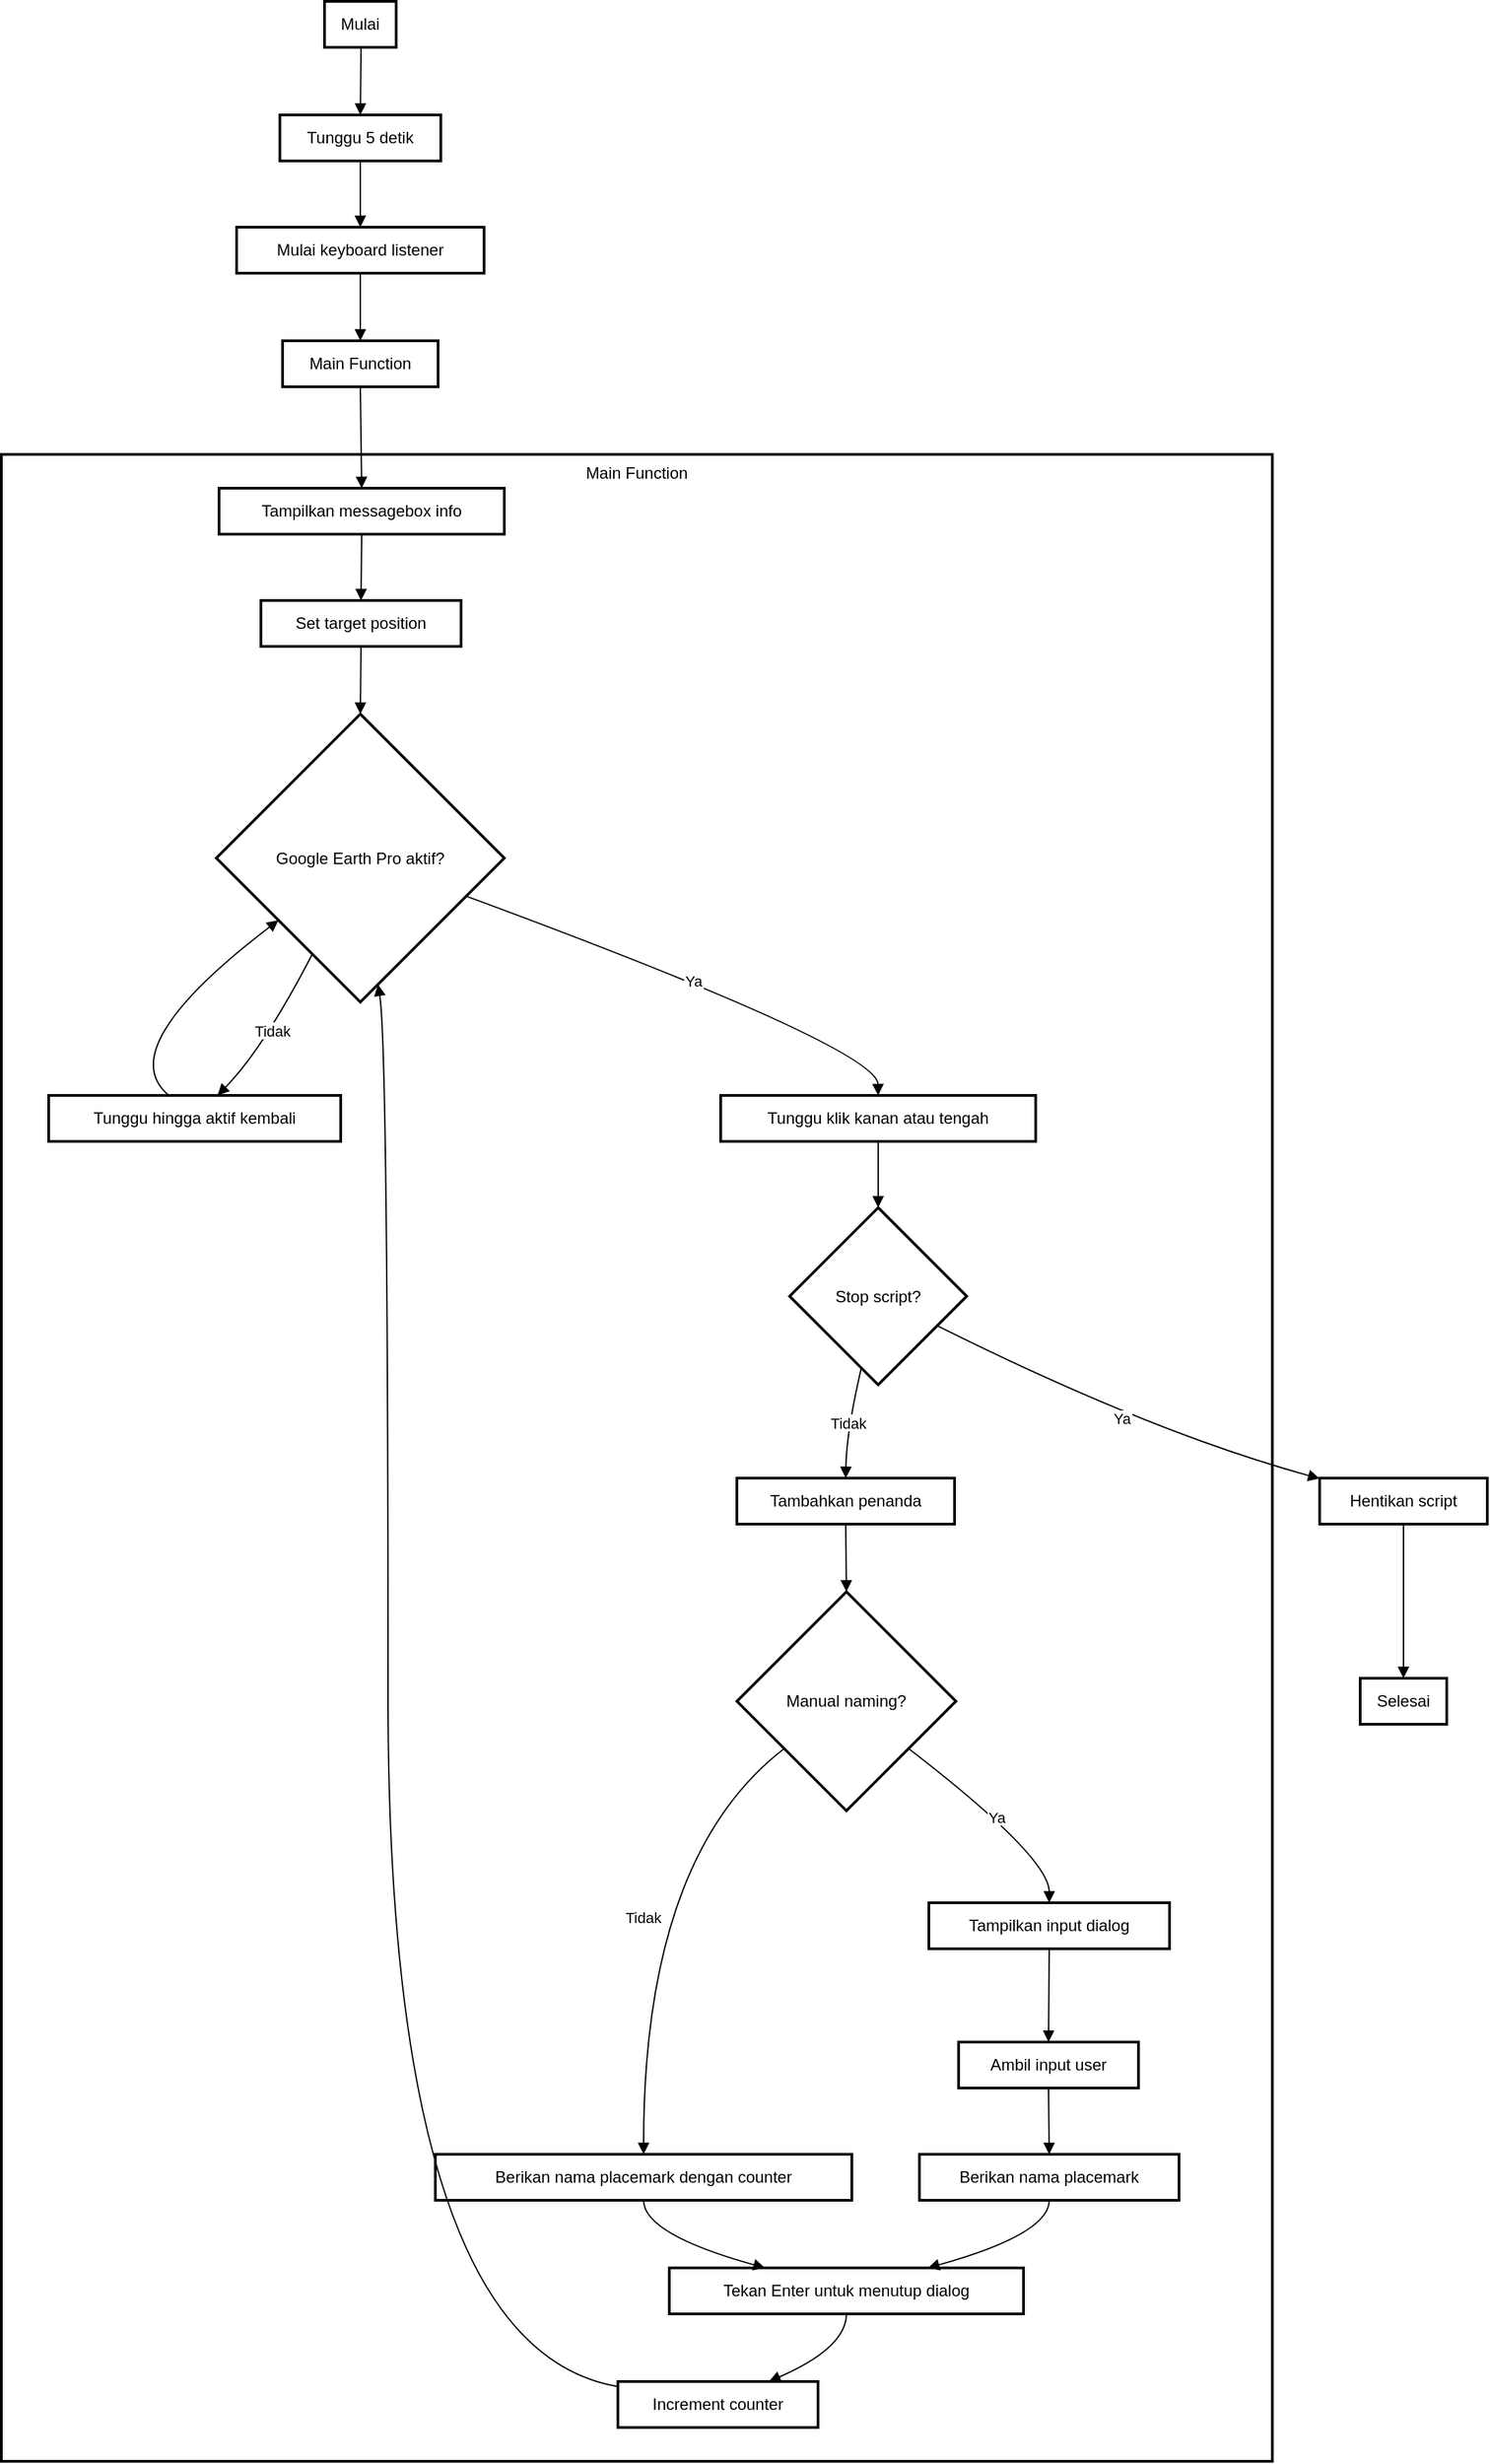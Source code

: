 <mxfile version="24.6.5" type="github">
  <diagram name="Halaman-1" id="OLjLeM280QQ_xti5l3NV">
    <mxGraphModel dx="794" dy="394" grid="1" gridSize="10" guides="1" tooltips="1" connect="1" arrows="1" fold="1" page="1" pageScale="1" pageWidth="827" pageHeight="1169" math="0" shadow="0">
      <root>
        <mxCell id="0" />
        <mxCell id="1" parent="0" />
        <mxCell id="S-k9peW-Ckl5QhjsJ4RO-44" value="Main Function" style="whiteSpace=wrap;strokeWidth=2;verticalAlign=top;" vertex="1" parent="1">
          <mxGeometry x="30" y="535" width="940" height="1484" as="geometry" />
        </mxCell>
        <mxCell id="S-k9peW-Ckl5QhjsJ4RO-45" value="Tampilkan messagebox info" style="whiteSpace=wrap;strokeWidth=2;" vertex="1" parent="1">
          <mxGeometry x="191" y="560" width="211" height="34" as="geometry" />
        </mxCell>
        <mxCell id="S-k9peW-Ckl5QhjsJ4RO-46" value="Set target position" style="whiteSpace=wrap;strokeWidth=2;" vertex="1" parent="1">
          <mxGeometry x="222" y="643" width="148" height="34" as="geometry" />
        </mxCell>
        <mxCell id="S-k9peW-Ckl5QhjsJ4RO-47" value="Google Earth Pro aktif?" style="rhombus;strokeWidth=2;whiteSpace=wrap;" vertex="1" parent="1">
          <mxGeometry x="189" y="727" width="213" height="213" as="geometry" />
        </mxCell>
        <mxCell id="S-k9peW-Ckl5QhjsJ4RO-48" value="Tunggu hingga aktif kembali" style="whiteSpace=wrap;strokeWidth=2;" vertex="1" parent="1">
          <mxGeometry x="65" y="1009" width="216" height="34" as="geometry" />
        </mxCell>
        <mxCell id="S-k9peW-Ckl5QhjsJ4RO-49" value="Tunggu klik kanan atau tengah" style="whiteSpace=wrap;strokeWidth=2;" vertex="1" parent="1">
          <mxGeometry x="562" y="1009" width="233" height="34" as="geometry" />
        </mxCell>
        <mxCell id="S-k9peW-Ckl5QhjsJ4RO-50" value="Stop script?" style="rhombus;strokeWidth=2;whiteSpace=wrap;" vertex="1" parent="1">
          <mxGeometry x="613" y="1092" width="131" height="131" as="geometry" />
        </mxCell>
        <mxCell id="S-k9peW-Ckl5QhjsJ4RO-51" value="Tambahkan penanda" style="whiteSpace=wrap;strokeWidth=2;" vertex="1" parent="1">
          <mxGeometry x="574" y="1292" width="161" height="34" as="geometry" />
        </mxCell>
        <mxCell id="S-k9peW-Ckl5QhjsJ4RO-52" value="Manual naming?" style="rhombus;strokeWidth=2;whiteSpace=wrap;" vertex="1" parent="1">
          <mxGeometry x="574" y="1376" width="162" height="162" as="geometry" />
        </mxCell>
        <mxCell id="S-k9peW-Ckl5QhjsJ4RO-53" value="Tampilkan input dialog" style="whiteSpace=wrap;strokeWidth=2;" vertex="1" parent="1">
          <mxGeometry x="716" y="1606" width="178" height="34" as="geometry" />
        </mxCell>
        <mxCell id="S-k9peW-Ckl5QhjsJ4RO-54" value="Ambil input user" style="whiteSpace=wrap;strokeWidth=2;" vertex="1" parent="1">
          <mxGeometry x="738" y="1709" width="133" height="34" as="geometry" />
        </mxCell>
        <mxCell id="S-k9peW-Ckl5QhjsJ4RO-55" value="Berikan nama placemark" style="whiteSpace=wrap;strokeWidth=2;" vertex="1" parent="1">
          <mxGeometry x="709" y="1792" width="192" height="34" as="geometry" />
        </mxCell>
        <mxCell id="S-k9peW-Ckl5QhjsJ4RO-56" value="Berikan nama placemark dengan counter" style="whiteSpace=wrap;strokeWidth=2;" vertex="1" parent="1">
          <mxGeometry x="351" y="1792" width="308" height="34" as="geometry" />
        </mxCell>
        <mxCell id="S-k9peW-Ckl5QhjsJ4RO-57" value="Tekan Enter untuk menutup dialog" style="whiteSpace=wrap;strokeWidth=2;" vertex="1" parent="1">
          <mxGeometry x="524" y="1876" width="262" height="34" as="geometry" />
        </mxCell>
        <mxCell id="S-k9peW-Ckl5QhjsJ4RO-58" value="Increment counter" style="whiteSpace=wrap;strokeWidth=2;" vertex="1" parent="1">
          <mxGeometry x="486" y="1960" width="148" height="34" as="geometry" />
        </mxCell>
        <mxCell id="S-k9peW-Ckl5QhjsJ4RO-59" value="Mulai" style="whiteSpace=wrap;strokeWidth=2;" vertex="1" parent="1">
          <mxGeometry x="269" y="200" width="53" height="34" as="geometry" />
        </mxCell>
        <mxCell id="S-k9peW-Ckl5QhjsJ4RO-60" value="Tunggu 5 detik" style="whiteSpace=wrap;strokeWidth=2;" vertex="1" parent="1">
          <mxGeometry x="236" y="284" width="119" height="34" as="geometry" />
        </mxCell>
        <mxCell id="S-k9peW-Ckl5QhjsJ4RO-61" value="Mulai keyboard listener" style="whiteSpace=wrap;strokeWidth=2;" vertex="1" parent="1">
          <mxGeometry x="204" y="367" width="183" height="34" as="geometry" />
        </mxCell>
        <mxCell id="S-k9peW-Ckl5QhjsJ4RO-62" value="Main Function" style="whiteSpace=wrap;strokeWidth=2;" vertex="1" parent="1">
          <mxGeometry x="238" y="451" width="115" height="34" as="geometry" />
        </mxCell>
        <mxCell id="S-k9peW-Ckl5QhjsJ4RO-63" value="Hentikan script" style="whiteSpace=wrap;strokeWidth=2;" vertex="1" parent="1">
          <mxGeometry x="1005" y="1292" width="124" height="34" as="geometry" />
        </mxCell>
        <mxCell id="S-k9peW-Ckl5QhjsJ4RO-64" value="Selesai" style="whiteSpace=wrap;strokeWidth=2;" vertex="1" parent="1">
          <mxGeometry x="1035" y="1440" width="64" height="34" as="geometry" />
        </mxCell>
        <mxCell id="S-k9peW-Ckl5QhjsJ4RO-65" value="" style="curved=1;startArrow=none;endArrow=block;exitX=0.51;exitY=0.99;entryX=0.5;entryY=-0.01;rounded=0;" edge="1" parent="1" source="S-k9peW-Ckl5QhjsJ4RO-59" target="S-k9peW-Ckl5QhjsJ4RO-60">
          <mxGeometry relative="1" as="geometry">
            <Array as="points" />
          </mxGeometry>
        </mxCell>
        <mxCell id="S-k9peW-Ckl5QhjsJ4RO-66" value="" style="curved=1;startArrow=none;endArrow=block;exitX=0.5;exitY=0.98;entryX=0.5;entryY=0.01;rounded=0;" edge="1" parent="1" source="S-k9peW-Ckl5QhjsJ4RO-60" target="S-k9peW-Ckl5QhjsJ4RO-61">
          <mxGeometry relative="1" as="geometry">
            <Array as="points" />
          </mxGeometry>
        </mxCell>
        <mxCell id="S-k9peW-Ckl5QhjsJ4RO-67" value="" style="curved=1;startArrow=none;endArrow=block;exitX=0.5;exitY=1;entryX=0.5;entryY=0;rounded=0;" edge="1" parent="1" source="S-k9peW-Ckl5QhjsJ4RO-61" target="S-k9peW-Ckl5QhjsJ4RO-62">
          <mxGeometry relative="1" as="geometry">
            <Array as="points" />
          </mxGeometry>
        </mxCell>
        <mxCell id="S-k9peW-Ckl5QhjsJ4RO-68" value="" style="curved=1;startArrow=none;endArrow=block;exitX=0.5;exitY=0.99;entryX=0.5;entryY=-0.01;rounded=0;" edge="1" parent="1" source="S-k9peW-Ckl5QhjsJ4RO-62" target="S-k9peW-Ckl5QhjsJ4RO-45">
          <mxGeometry relative="1" as="geometry">
            <Array as="points" />
          </mxGeometry>
        </mxCell>
        <mxCell id="S-k9peW-Ckl5QhjsJ4RO-69" value="" style="curved=1;startArrow=none;endArrow=block;exitX=0.5;exitY=0.98;entryX=0.5;entryY=0.01;rounded=0;" edge="1" parent="1" source="S-k9peW-Ckl5QhjsJ4RO-45" target="S-k9peW-Ckl5QhjsJ4RO-46">
          <mxGeometry relative="1" as="geometry">
            <Array as="points" />
          </mxGeometry>
        </mxCell>
        <mxCell id="S-k9peW-Ckl5QhjsJ4RO-70" value="" style="curved=1;startArrow=none;endArrow=block;exitX=0.5;exitY=1;entryX=0.5;entryY=0;rounded=0;" edge="1" parent="1" source="S-k9peW-Ckl5QhjsJ4RO-46" target="S-k9peW-Ckl5QhjsJ4RO-47">
          <mxGeometry relative="1" as="geometry">
            <Array as="points" />
          </mxGeometry>
        </mxCell>
        <mxCell id="S-k9peW-Ckl5QhjsJ4RO-71" value="Tidak" style="curved=1;startArrow=none;endArrow=block;exitX=0.25;exitY=1;entryX=0.58;entryY=-0.01;rounded=0;" edge="1" parent="1" source="S-k9peW-Ckl5QhjsJ4RO-47" target="S-k9peW-Ckl5QhjsJ4RO-48">
          <mxGeometry relative="1" as="geometry">
            <Array as="points">
              <mxPoint x="224" y="974" />
            </Array>
          </mxGeometry>
        </mxCell>
        <mxCell id="S-k9peW-Ckl5QhjsJ4RO-72" value="" style="curved=1;startArrow=none;endArrow=block;exitX=0.41;exitY=-0.01;entryX=0;entryY=0.88;rounded=0;" edge="1" parent="1" source="S-k9peW-Ckl5QhjsJ4RO-48" target="S-k9peW-Ckl5QhjsJ4RO-47">
          <mxGeometry relative="1" as="geometry">
            <Array as="points">
              <mxPoint x="111" y="974" />
            </Array>
          </mxGeometry>
        </mxCell>
        <mxCell id="S-k9peW-Ckl5QhjsJ4RO-73" value="Ya" style="curved=1;startArrow=none;endArrow=block;exitX=1;exitY=0.68;entryX=0.5;entryY=-0.01;rounded=0;" edge="1" parent="1" source="S-k9peW-Ckl5QhjsJ4RO-47" target="S-k9peW-Ckl5QhjsJ4RO-49">
          <mxGeometry relative="1" as="geometry">
            <Array as="points">
              <mxPoint x="678" y="974" />
            </Array>
          </mxGeometry>
        </mxCell>
        <mxCell id="S-k9peW-Ckl5QhjsJ4RO-74" value="" style="curved=1;startArrow=none;endArrow=block;exitX=0.5;exitY=0.98;entryX=0.5;entryY=0;rounded=0;" edge="1" parent="1" source="S-k9peW-Ckl5QhjsJ4RO-49" target="S-k9peW-Ckl5QhjsJ4RO-50">
          <mxGeometry relative="1" as="geometry">
            <Array as="points" />
          </mxGeometry>
        </mxCell>
        <mxCell id="S-k9peW-Ckl5QhjsJ4RO-75" value="Ya" style="curved=1;startArrow=none;endArrow=block;exitX=1;exitY=0.75;entryX=0;entryY=0.01;rounded=0;" edge="1" parent="1" source="S-k9peW-Ckl5QhjsJ4RO-50" target="S-k9peW-Ckl5QhjsJ4RO-63">
          <mxGeometry relative="1" as="geometry">
            <Array as="points">
              <mxPoint x="880" y="1258" />
            </Array>
          </mxGeometry>
        </mxCell>
        <mxCell id="S-k9peW-Ckl5QhjsJ4RO-76" value="Tidak" style="curved=1;startArrow=none;endArrow=block;exitX=0.38;exitY=1.01;entryX=0.5;entryY=0.01;rounded=0;" edge="1" parent="1" source="S-k9peW-Ckl5QhjsJ4RO-50" target="S-k9peW-Ckl5QhjsJ4RO-51">
          <mxGeometry relative="1" as="geometry">
            <Array as="points">
              <mxPoint x="655" y="1258" />
            </Array>
          </mxGeometry>
        </mxCell>
        <mxCell id="S-k9peW-Ckl5QhjsJ4RO-77" value="" style="curved=1;startArrow=none;endArrow=block;exitX=0.5;exitY=1;entryX=0.5;entryY=0;rounded=0;" edge="1" parent="1" source="S-k9peW-Ckl5QhjsJ4RO-51" target="S-k9peW-Ckl5QhjsJ4RO-52">
          <mxGeometry relative="1" as="geometry">
            <Array as="points" />
          </mxGeometry>
        </mxCell>
        <mxCell id="S-k9peW-Ckl5QhjsJ4RO-78" value="Ya" style="curved=1;startArrow=none;endArrow=block;exitX=1;exitY=0.88;entryX=0.5;entryY=0.01;rounded=0;" edge="1" parent="1" source="S-k9peW-Ckl5QhjsJ4RO-52" target="S-k9peW-Ckl5QhjsJ4RO-53">
          <mxGeometry relative="1" as="geometry">
            <Array as="points">
              <mxPoint x="805" y="1572" />
            </Array>
          </mxGeometry>
        </mxCell>
        <mxCell id="S-k9peW-Ckl5QhjsJ4RO-79" value="" style="curved=1;startArrow=none;endArrow=block;exitX=0.5;exitY=1;entryX=0.5;entryY=-0.01;rounded=0;" edge="1" parent="1" source="S-k9peW-Ckl5QhjsJ4RO-53" target="S-k9peW-Ckl5QhjsJ4RO-54">
          <mxGeometry relative="1" as="geometry">
            <Array as="points" />
          </mxGeometry>
        </mxCell>
        <mxCell id="S-k9peW-Ckl5QhjsJ4RO-80" value="" style="curved=1;startArrow=none;endArrow=block;exitX=0.5;exitY=0.98;entryX=0.5;entryY=0.01;rounded=0;" edge="1" parent="1" source="S-k9peW-Ckl5QhjsJ4RO-54" target="S-k9peW-Ckl5QhjsJ4RO-55">
          <mxGeometry relative="1" as="geometry">
            <Array as="points" />
          </mxGeometry>
        </mxCell>
        <mxCell id="S-k9peW-Ckl5QhjsJ4RO-81" value="Tidak" style="curved=1;startArrow=none;endArrow=block;exitX=0;exitY=0.88;entryX=0.5;entryY=0.01;rounded=0;" edge="1" parent="1" source="S-k9peW-Ckl5QhjsJ4RO-52" target="S-k9peW-Ckl5QhjsJ4RO-56">
          <mxGeometry relative="1" as="geometry">
            <Array as="points">
              <mxPoint x="505" y="1572" />
            </Array>
          </mxGeometry>
        </mxCell>
        <mxCell id="S-k9peW-Ckl5QhjsJ4RO-82" value="" style="curved=1;startArrow=none;endArrow=block;exitX=0.5;exitY=1;entryX=0.73;entryY=0;rounded=0;" edge="1" parent="1" source="S-k9peW-Ckl5QhjsJ4RO-55" target="S-k9peW-Ckl5QhjsJ4RO-57">
          <mxGeometry relative="1" as="geometry">
            <Array as="points">
              <mxPoint x="805" y="1851" />
            </Array>
          </mxGeometry>
        </mxCell>
        <mxCell id="S-k9peW-Ckl5QhjsJ4RO-83" value="" style="curved=1;startArrow=none;endArrow=block;exitX=0.5;exitY=1;entryX=0.27;entryY=0;rounded=0;" edge="1" parent="1" source="S-k9peW-Ckl5QhjsJ4RO-56" target="S-k9peW-Ckl5QhjsJ4RO-57">
          <mxGeometry relative="1" as="geometry">
            <Array as="points">
              <mxPoint x="505" y="1851" />
            </Array>
          </mxGeometry>
        </mxCell>
        <mxCell id="S-k9peW-Ckl5QhjsJ4RO-84" value="" style="curved=1;startArrow=none;endArrow=block;exitX=0.5;exitY=0.99;entryX=0.76;entryY=-0.01;rounded=0;" edge="1" parent="1" source="S-k9peW-Ckl5QhjsJ4RO-57" target="S-k9peW-Ckl5QhjsJ4RO-58">
          <mxGeometry relative="1" as="geometry">
            <Array as="points">
              <mxPoint x="655" y="1935" />
            </Array>
          </mxGeometry>
        </mxCell>
        <mxCell id="S-k9peW-Ckl5QhjsJ4RO-85" value="" style="curved=1;startArrow=none;endArrow=block;exitX=0;exitY=0.11;entryX=0.57;entryY=1;rounded=0;" edge="1" parent="1" source="S-k9peW-Ckl5QhjsJ4RO-58" target="S-k9peW-Ckl5QhjsJ4RO-47">
          <mxGeometry relative="1" as="geometry">
            <Array as="points">
              <mxPoint x="316" y="1935" />
              <mxPoint x="316" y="974" />
            </Array>
          </mxGeometry>
        </mxCell>
        <mxCell id="S-k9peW-Ckl5QhjsJ4RO-86" value="" style="curved=1;startArrow=none;endArrow=block;exitX=0.5;exitY=1;entryX=0.5;entryY=0;rounded=0;" edge="1" parent="1" source="S-k9peW-Ckl5QhjsJ4RO-63" target="S-k9peW-Ckl5QhjsJ4RO-64">
          <mxGeometry relative="1" as="geometry">
            <Array as="points" />
          </mxGeometry>
        </mxCell>
      </root>
    </mxGraphModel>
  </diagram>
</mxfile>
